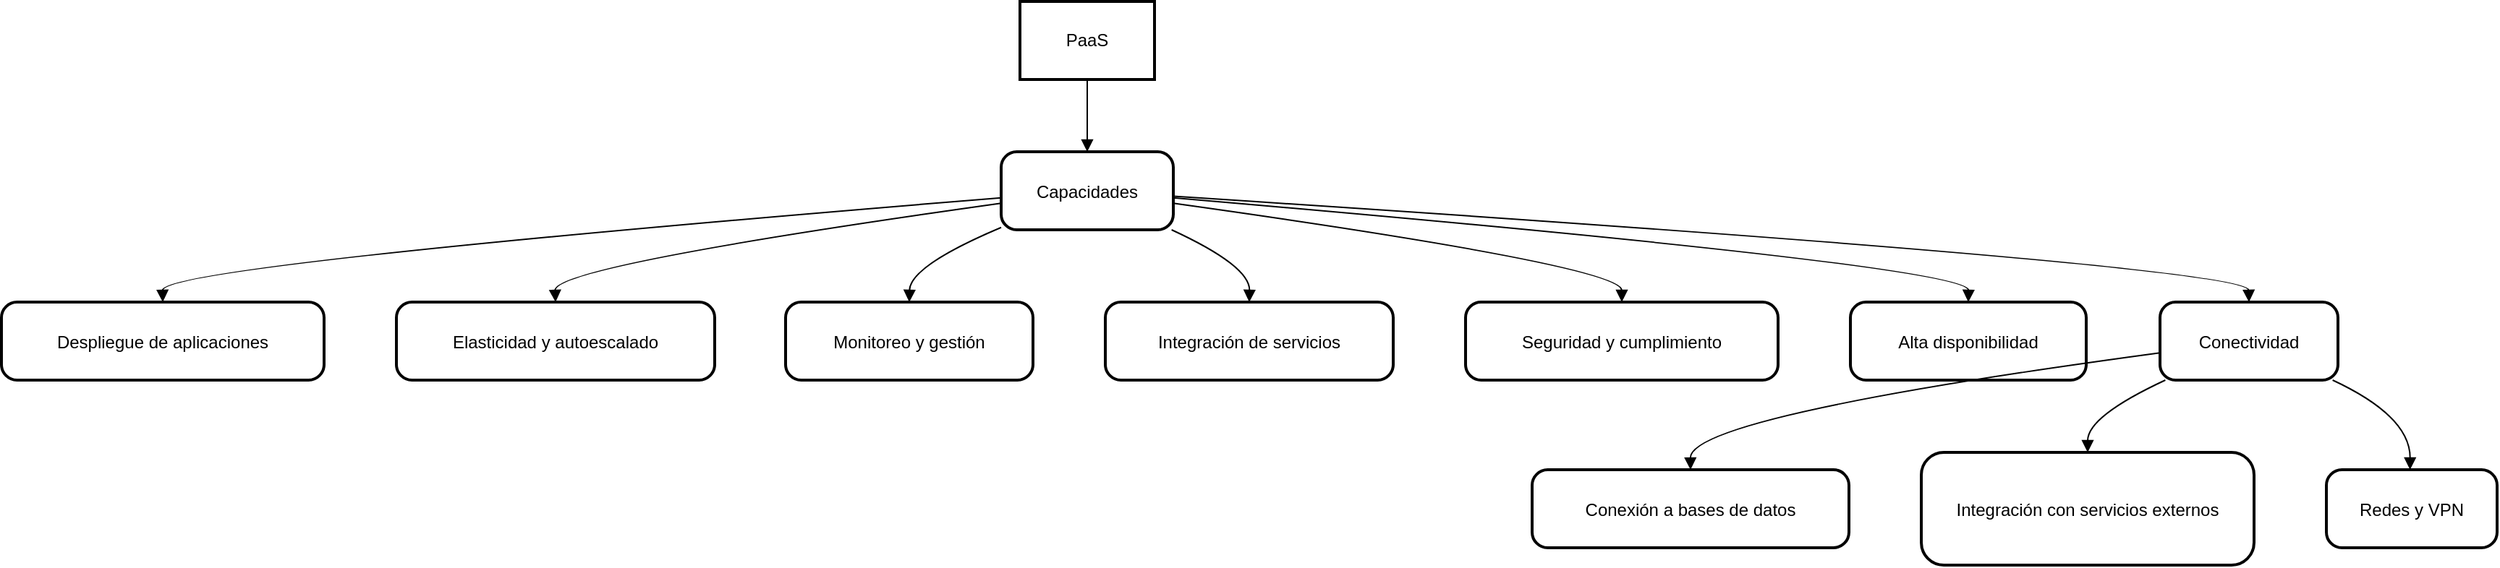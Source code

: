 <mxfile version="26.0.15">
  <diagram name="Página-1" id="TDaGMZvrMFCRk8taABmX">
    <mxGraphModel>
      <root>
        <mxCell id="0" />
        <mxCell id="1" parent="0" />
        <mxCell id="2" value="PaaS" style="whiteSpace=wrap;strokeWidth=2;" vertex="1" parent="1">
          <mxGeometry x="712" y="8" width="93" height="54" as="geometry" />
        </mxCell>
        <mxCell id="3" value="Capacidades" style="rounded=1;arcSize=20;strokeWidth=2" vertex="1" parent="1">
          <mxGeometry x="699" y="112" width="119" height="54" as="geometry" />
        </mxCell>
        <mxCell id="4" value="Despliegue de aplicaciones" style="rounded=1;arcSize=20;strokeWidth=2" vertex="1" parent="1">
          <mxGeometry x="8" y="216" width="223" height="54" as="geometry" />
        </mxCell>
        <mxCell id="5" value="Elasticidad y autoescalado" style="rounded=1;arcSize=20;strokeWidth=2" vertex="1" parent="1">
          <mxGeometry x="281" y="216" width="220" height="54" as="geometry" />
        </mxCell>
        <mxCell id="6" value="Monitoreo y gestión" style="rounded=1;arcSize=20;strokeWidth=2" vertex="1" parent="1">
          <mxGeometry x="550" y="216" width="171" height="54" as="geometry" />
        </mxCell>
        <mxCell id="7" value="Integración de servicios" style="rounded=1;arcSize=20;strokeWidth=2" vertex="1" parent="1">
          <mxGeometry x="771" y="216" width="199" height="54" as="geometry" />
        </mxCell>
        <mxCell id="8" value="Seguridad y cumplimiento" style="rounded=1;arcSize=20;strokeWidth=2" vertex="1" parent="1">
          <mxGeometry x="1020" y="216" width="216" height="54" as="geometry" />
        </mxCell>
        <mxCell id="9" value="Alta disponibilidad" style="rounded=1;arcSize=20;strokeWidth=2" vertex="1" parent="1">
          <mxGeometry x="1286" y="216" width="163" height="54" as="geometry" />
        </mxCell>
        <mxCell id="10" value="Conectividad" style="rounded=1;arcSize=20;strokeWidth=2" vertex="1" parent="1">
          <mxGeometry x="1500" y="216" width="123" height="54" as="geometry" />
        </mxCell>
        <mxCell id="11" value="Conexión a bases de datos" style="rounded=1;arcSize=20;strokeWidth=2" vertex="1" parent="1">
          <mxGeometry x="1066" y="332" width="219" height="54" as="geometry" />
        </mxCell>
        <mxCell id="12" value="Integración con servicios externos" style="rounded=1;arcSize=20;strokeWidth=2" vertex="1" parent="1">
          <mxGeometry x="1335" y="320" width="230" height="78" as="geometry" />
        </mxCell>
        <mxCell id="13" value="Redes y VPN" style="rounded=1;arcSize=20;strokeWidth=2" vertex="1" parent="1">
          <mxGeometry x="1615" y="332" width="118" height="54" as="geometry" />
        </mxCell>
        <mxCell id="14" value="" style="curved=1;startArrow=none;endArrow=block;exitX=0.5;exitY=1;entryX=0.5;entryY=0;" edge="1" parent="1" source="2" target="3">
          <mxGeometry relative="1" as="geometry">
            <Array as="points" />
          </mxGeometry>
        </mxCell>
        <mxCell id="15" value="" style="curved=1;startArrow=none;endArrow=block;exitX=0;exitY=0.59;entryX=0.5;entryY=0;" edge="1" parent="1" source="3" target="4">
          <mxGeometry relative="1" as="geometry">
            <Array as="points">
              <mxPoint x="119" y="191" />
            </Array>
          </mxGeometry>
        </mxCell>
        <mxCell id="16" value="" style="curved=1;startArrow=none;endArrow=block;exitX=0;exitY=0.66;entryX=0.5;entryY=0;" edge="1" parent="1" source="3" target="5">
          <mxGeometry relative="1" as="geometry">
            <Array as="points">
              <mxPoint x="390" y="191" />
            </Array>
          </mxGeometry>
        </mxCell>
        <mxCell id="17" value="" style="curved=1;startArrow=none;endArrow=block;exitX=0;exitY=0.97;entryX=0.5;entryY=0;" edge="1" parent="1" source="3" target="6">
          <mxGeometry relative="1" as="geometry">
            <Array as="points">
              <mxPoint x="636" y="191" />
            </Array>
          </mxGeometry>
        </mxCell>
        <mxCell id="18" value="" style="curved=1;startArrow=none;endArrow=block;exitX=0.99;exitY=1;entryX=0.5;entryY=0;" edge="1" parent="1" source="3" target="7">
          <mxGeometry relative="1" as="geometry">
            <Array as="points">
              <mxPoint x="871" y="191" />
            </Array>
          </mxGeometry>
        </mxCell>
        <mxCell id="19" value="" style="curved=1;startArrow=none;endArrow=block;exitX=1;exitY=0.66;entryX=0.5;entryY=0;" edge="1" parent="1" source="3" target="8">
          <mxGeometry relative="1" as="geometry">
            <Array as="points">
              <mxPoint x="1128" y="191" />
            </Array>
          </mxGeometry>
        </mxCell>
        <mxCell id="20" value="" style="curved=1;startArrow=none;endArrow=block;exitX=1;exitY=0.59;entryX=0.5;entryY=0;" edge="1" parent="1" source="3" target="9">
          <mxGeometry relative="1" as="geometry">
            <Array as="points">
              <mxPoint x="1368" y="191" />
            </Array>
          </mxGeometry>
        </mxCell>
        <mxCell id="21" value="" style="curved=1;startArrow=none;endArrow=block;exitX=1;exitY=0.57;entryX=0.5;entryY=0;" edge="1" parent="1" source="3" target="10">
          <mxGeometry relative="1" as="geometry">
            <Array as="points">
              <mxPoint x="1561" y="191" />
            </Array>
          </mxGeometry>
        </mxCell>
        <mxCell id="22" value="" style="curved=1;startArrow=none;endArrow=block;exitX=0;exitY=0.65;entryX=0.5;entryY=0;" edge="1" parent="1" source="10" target="11">
          <mxGeometry relative="1" as="geometry">
            <Array as="points">
              <mxPoint x="1175" y="295" />
            </Array>
          </mxGeometry>
        </mxCell>
        <mxCell id="23" value="" style="curved=1;startArrow=none;endArrow=block;exitX=0.03;exitY=1;entryX=0.5;entryY=0;" edge="1" parent="1" source="10" target="12">
          <mxGeometry relative="1" as="geometry">
            <Array as="points">
              <mxPoint x="1450" y="295" />
            </Array>
          </mxGeometry>
        </mxCell>
        <mxCell id="24" value="" style="curved=1;startArrow=none;endArrow=block;exitX=0.97;exitY=1;entryX=0.49;entryY=0;" edge="1" parent="1" source="10" target="13">
          <mxGeometry relative="1" as="geometry">
            <Array as="points">
              <mxPoint x="1673" y="295" />
            </Array>
          </mxGeometry>
        </mxCell>
      </root>
    </mxGraphModel>
  </diagram>
</mxfile>
